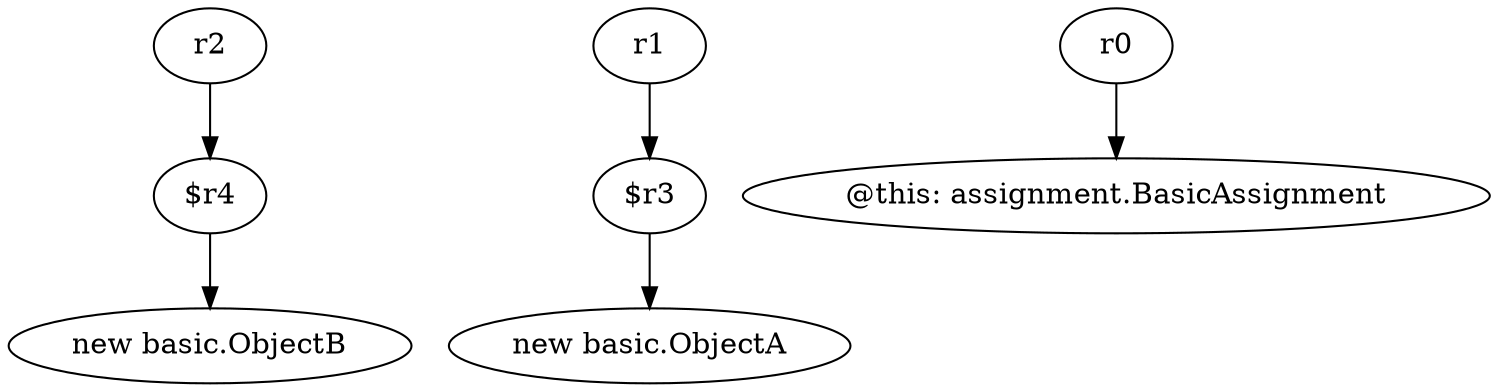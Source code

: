 digraph g {
0[label="$r4"]
1[label="new basic.ObjectB"]
0->1[label=""]
2[label="r1"]
3[label="$r3"]
2->3[label=""]
4[label="r0"]
5[label="@this: assignment.BasicAssignment"]
4->5[label=""]
6[label="new basic.ObjectA"]
3->6[label=""]
7[label="r2"]
7->0[label=""]
}